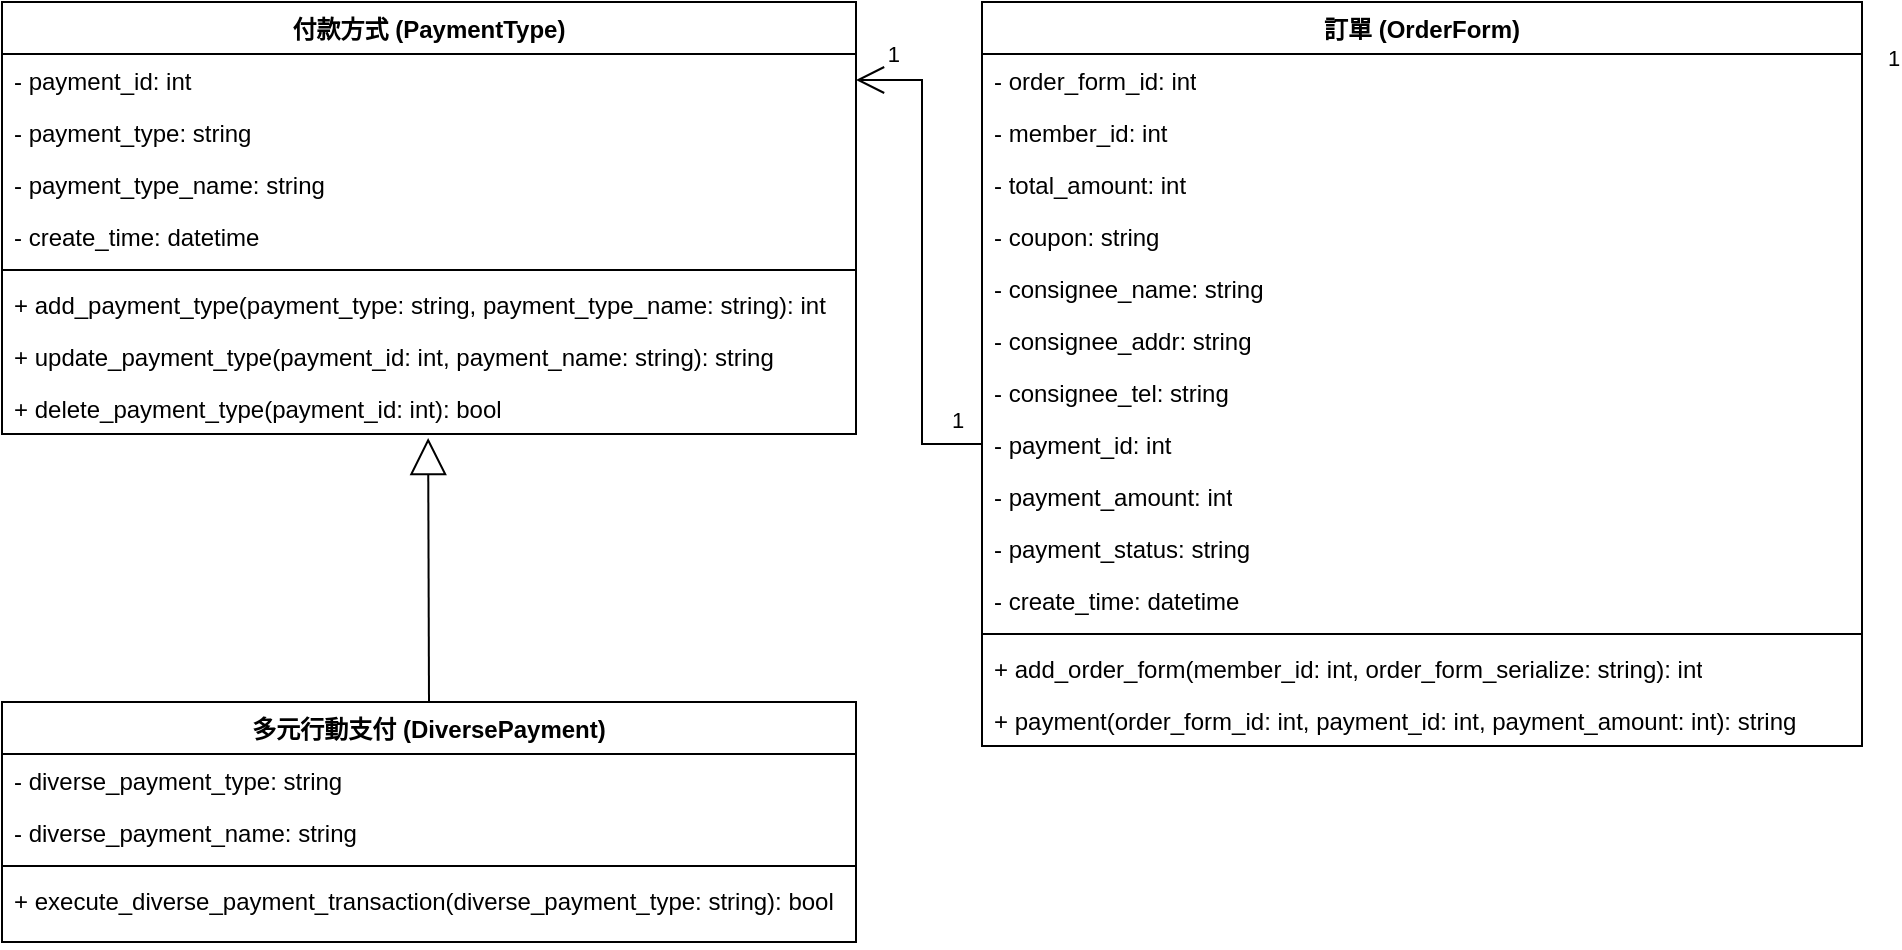 <mxfile version="25.0.1">
  <diagram name="第 1 页" id="4h3OGeKyxE6udTeamHIS">
    <mxGraphModel dx="1434" dy="738" grid="1" gridSize="10" guides="1" tooltips="1" connect="1" arrows="1" fold="1" page="1" pageScale="1" pageWidth="1169" pageHeight="1654" math="0" shadow="0">
      <root>
        <mxCell id="0" />
        <mxCell id="1" parent="0" />
        <mxCell id="J8aDIxRcuFClD2XPgYSg-1" value="訂單 (OrderForm)" style="swimlane;fontStyle=1;align=center;verticalAlign=top;childLayout=stackLayout;horizontal=1;startSize=26;horizontalStack=0;resizeParent=1;resizeParentMax=0;resizeLast=0;collapsible=1;marginBottom=0;whiteSpace=wrap;html=1;" vertex="1" parent="1">
          <mxGeometry x="1170" y="530" width="440" height="372" as="geometry">
            <mxRectangle x="200" y="140" width="160" height="40" as="alternateBounds" />
          </mxGeometry>
        </mxCell>
        <mxCell id="J8aDIxRcuFClD2XPgYSg-2" value="- order_form_id: int" style="text;strokeColor=none;fillColor=none;align=left;verticalAlign=top;spacingLeft=4;spacingRight=4;overflow=hidden;rotatable=0;points=[[0,0.5],[1,0.5]];portConstraint=eastwest;whiteSpace=wrap;html=1;" vertex="1" parent="J8aDIxRcuFClD2XPgYSg-1">
          <mxGeometry y="26" width="440" height="26" as="geometry" />
        </mxCell>
        <mxCell id="J8aDIxRcuFClD2XPgYSg-3" value="- member_id: int" style="text;strokeColor=none;fillColor=none;align=left;verticalAlign=top;spacingLeft=4;spacingRight=4;overflow=hidden;rotatable=0;points=[[0,0.5],[1,0.5]];portConstraint=eastwest;whiteSpace=wrap;html=1;" vertex="1" parent="J8aDIxRcuFClD2XPgYSg-1">
          <mxGeometry y="52" width="440" height="26" as="geometry" />
        </mxCell>
        <mxCell id="J8aDIxRcuFClD2XPgYSg-4" value="- total_amount: int" style="text;strokeColor=none;fillColor=none;align=left;verticalAlign=top;spacingLeft=4;spacingRight=4;overflow=hidden;rotatable=0;points=[[0,0.5],[1,0.5]];portConstraint=eastwest;whiteSpace=wrap;html=1;" vertex="1" parent="J8aDIxRcuFClD2XPgYSg-1">
          <mxGeometry y="78" width="440" height="26" as="geometry" />
        </mxCell>
        <mxCell id="J8aDIxRcuFClD2XPgYSg-5" value="- coupon: string" style="text;strokeColor=none;fillColor=none;align=left;verticalAlign=top;spacingLeft=4;spacingRight=4;overflow=hidden;rotatable=0;points=[[0,0.5],[1,0.5]];portConstraint=eastwest;whiteSpace=wrap;html=1;" vertex="1" parent="J8aDIxRcuFClD2XPgYSg-1">
          <mxGeometry y="104" width="440" height="26" as="geometry" />
        </mxCell>
        <mxCell id="J8aDIxRcuFClD2XPgYSg-6" value="- consignee_name: string" style="text;strokeColor=none;fillColor=none;align=left;verticalAlign=top;spacingLeft=4;spacingRight=4;overflow=hidden;rotatable=0;points=[[0,0.5],[1,0.5]];portConstraint=eastwest;whiteSpace=wrap;html=1;" vertex="1" parent="J8aDIxRcuFClD2XPgYSg-1">
          <mxGeometry y="130" width="440" height="26" as="geometry" />
        </mxCell>
        <mxCell id="J8aDIxRcuFClD2XPgYSg-7" value="- consignee_addr: string" style="text;strokeColor=none;fillColor=none;align=left;verticalAlign=top;spacingLeft=4;spacingRight=4;overflow=hidden;rotatable=0;points=[[0,0.5],[1,0.5]];portConstraint=eastwest;whiteSpace=wrap;html=1;" vertex="1" parent="J8aDIxRcuFClD2XPgYSg-1">
          <mxGeometry y="156" width="440" height="26" as="geometry" />
        </mxCell>
        <mxCell id="J8aDIxRcuFClD2XPgYSg-8" value="- consignee_tel: string" style="text;strokeColor=none;fillColor=none;align=left;verticalAlign=top;spacingLeft=4;spacingRight=4;overflow=hidden;rotatable=0;points=[[0,0.5],[1,0.5]];portConstraint=eastwest;whiteSpace=wrap;html=1;" vertex="1" parent="J8aDIxRcuFClD2XPgYSg-1">
          <mxGeometry y="182" width="440" height="26" as="geometry" />
        </mxCell>
        <mxCell id="J8aDIxRcuFClD2XPgYSg-9" value="- payment_id: int" style="text;strokeColor=none;fillColor=none;align=left;verticalAlign=top;spacingLeft=4;spacingRight=4;overflow=hidden;rotatable=0;points=[[0,0.5],[1,0.5]];portConstraint=eastwest;whiteSpace=wrap;html=1;" vertex="1" parent="J8aDIxRcuFClD2XPgYSg-1">
          <mxGeometry y="208" width="440" height="26" as="geometry" />
        </mxCell>
        <mxCell id="J8aDIxRcuFClD2XPgYSg-10" value="- payment_amount: int" style="text;strokeColor=none;fillColor=none;align=left;verticalAlign=top;spacingLeft=4;spacingRight=4;overflow=hidden;rotatable=0;points=[[0,0.5],[1,0.5]];portConstraint=eastwest;whiteSpace=wrap;html=1;" vertex="1" parent="J8aDIxRcuFClD2XPgYSg-1">
          <mxGeometry y="234" width="440" height="26" as="geometry" />
        </mxCell>
        <mxCell id="J8aDIxRcuFClD2XPgYSg-11" value="- payment_status: string" style="text;strokeColor=none;fillColor=none;align=left;verticalAlign=top;spacingLeft=4;spacingRight=4;overflow=hidden;rotatable=0;points=[[0,0.5],[1,0.5]];portConstraint=eastwest;whiteSpace=wrap;html=1;" vertex="1" parent="J8aDIxRcuFClD2XPgYSg-1">
          <mxGeometry y="260" width="440" height="26" as="geometry" />
        </mxCell>
        <mxCell id="J8aDIxRcuFClD2XPgYSg-12" value="- create_time: datetime" style="text;strokeColor=none;fillColor=none;align=left;verticalAlign=top;spacingLeft=4;spacingRight=4;overflow=hidden;rotatable=0;points=[[0,0.5],[1,0.5]];portConstraint=eastwest;whiteSpace=wrap;html=1;" vertex="1" parent="J8aDIxRcuFClD2XPgYSg-1">
          <mxGeometry y="286" width="440" height="26" as="geometry" />
        </mxCell>
        <mxCell id="J8aDIxRcuFClD2XPgYSg-13" value="" style="line;strokeWidth=1;fillColor=none;align=left;verticalAlign=middle;spacingTop=-1;spacingLeft=3;spacingRight=3;rotatable=0;labelPosition=right;points=[];portConstraint=eastwest;strokeColor=inherit;" vertex="1" parent="J8aDIxRcuFClD2XPgYSg-1">
          <mxGeometry y="312" width="440" height="8" as="geometry" />
        </mxCell>
        <mxCell id="J8aDIxRcuFClD2XPgYSg-14" value="+ add_order_form(member_id: int, order_form_serialize: string): int" style="text;strokeColor=none;fillColor=none;align=left;verticalAlign=top;spacingLeft=4;spacingRight=4;overflow=hidden;rotatable=0;points=[[0,0.5],[1,0.5]];portConstraint=eastwest;whiteSpace=wrap;html=1;" vertex="1" parent="J8aDIxRcuFClD2XPgYSg-1">
          <mxGeometry y="320" width="440" height="26" as="geometry" />
        </mxCell>
        <mxCell id="J8aDIxRcuFClD2XPgYSg-15" value="+ payment(order_form_id: int, payment_id: int, payment_amount: int): string" style="text;strokeColor=none;fillColor=none;align=left;verticalAlign=top;spacingLeft=4;spacingRight=4;overflow=hidden;rotatable=0;points=[[0,0.5],[1,0.5]];portConstraint=eastwest;whiteSpace=wrap;html=1;" vertex="1" parent="J8aDIxRcuFClD2XPgYSg-1">
          <mxGeometry y="346" width="440" height="26" as="geometry" />
        </mxCell>
        <mxCell id="J8aDIxRcuFClD2XPgYSg-16" value="1" style="edgeLabel;resizable=0;html=1;align=left;verticalAlign=bottom;" connectable="0" vertex="1" parent="1">
          <mxGeometry x="1621" y="566" as="geometry" />
        </mxCell>
        <mxCell id="J8aDIxRcuFClD2XPgYSg-17" value="付款方式 (PaymentType)" style="swimlane;fontStyle=1;align=center;verticalAlign=top;childLayout=stackLayout;horizontal=1;startSize=26;horizontalStack=0;resizeParent=1;resizeParentMax=0;resizeLast=0;collapsible=1;marginBottom=0;whiteSpace=wrap;html=1;" vertex="1" parent="1">
          <mxGeometry x="680" y="530" width="427" height="216" as="geometry">
            <mxRectangle x="200" y="140" width="160" height="40" as="alternateBounds" />
          </mxGeometry>
        </mxCell>
        <mxCell id="J8aDIxRcuFClD2XPgYSg-18" value="- payment_id: int" style="text;strokeColor=none;fillColor=none;align=left;verticalAlign=top;spacingLeft=4;spacingRight=4;overflow=hidden;rotatable=0;points=[[0,0.5],[1,0.5]];portConstraint=eastwest;whiteSpace=wrap;html=1;" vertex="1" parent="J8aDIxRcuFClD2XPgYSg-17">
          <mxGeometry y="26" width="427" height="26" as="geometry" />
        </mxCell>
        <mxCell id="J8aDIxRcuFClD2XPgYSg-19" value="- payment_type: string" style="text;strokeColor=none;fillColor=none;align=left;verticalAlign=top;spacingLeft=4;spacingRight=4;overflow=hidden;rotatable=0;points=[[0,0.5],[1,0.5]];portConstraint=eastwest;whiteSpace=wrap;html=1;" vertex="1" parent="J8aDIxRcuFClD2XPgYSg-17">
          <mxGeometry y="52" width="427" height="26" as="geometry" />
        </mxCell>
        <mxCell id="J8aDIxRcuFClD2XPgYSg-20" value="- payment_type_name: string" style="text;strokeColor=none;fillColor=none;align=left;verticalAlign=top;spacingLeft=4;spacingRight=4;overflow=hidden;rotatable=0;points=[[0,0.5],[1,0.5]];portConstraint=eastwest;whiteSpace=wrap;html=1;" vertex="1" parent="J8aDIxRcuFClD2XPgYSg-17">
          <mxGeometry y="78" width="427" height="26" as="geometry" />
        </mxCell>
        <mxCell id="J8aDIxRcuFClD2XPgYSg-21" value="- create_time: datetime" style="text;strokeColor=none;fillColor=none;align=left;verticalAlign=top;spacingLeft=4;spacingRight=4;overflow=hidden;rotatable=0;points=[[0,0.5],[1,0.5]];portConstraint=eastwest;whiteSpace=wrap;html=1;" vertex="1" parent="J8aDIxRcuFClD2XPgYSg-17">
          <mxGeometry y="104" width="427" height="26" as="geometry" />
        </mxCell>
        <mxCell id="J8aDIxRcuFClD2XPgYSg-22" value="" style="line;strokeWidth=1;fillColor=none;align=left;verticalAlign=middle;spacingTop=-1;spacingLeft=3;spacingRight=3;rotatable=0;labelPosition=right;points=[];portConstraint=eastwest;strokeColor=inherit;" vertex="1" parent="J8aDIxRcuFClD2XPgYSg-17">
          <mxGeometry y="130" width="427" height="8" as="geometry" />
        </mxCell>
        <mxCell id="J8aDIxRcuFClD2XPgYSg-23" value="+ add_payment_type(payment_type: string, payment_type_name: string): int" style="text;strokeColor=none;fillColor=none;align=left;verticalAlign=top;spacingLeft=4;spacingRight=4;overflow=hidden;rotatable=0;points=[[0,0.5],[1,0.5]];portConstraint=eastwest;whiteSpace=wrap;html=1;" vertex="1" parent="J8aDIxRcuFClD2XPgYSg-17">
          <mxGeometry y="138" width="427" height="26" as="geometry" />
        </mxCell>
        <mxCell id="J8aDIxRcuFClD2XPgYSg-24" value="+ update_payment_type(payment_id: int, payment_name: string): string" style="text;strokeColor=none;fillColor=none;align=left;verticalAlign=top;spacingLeft=4;spacingRight=4;overflow=hidden;rotatable=0;points=[[0,0.5],[1,0.5]];portConstraint=eastwest;whiteSpace=wrap;html=1;" vertex="1" parent="J8aDIxRcuFClD2XPgYSg-17">
          <mxGeometry y="164" width="427" height="26" as="geometry" />
        </mxCell>
        <mxCell id="J8aDIxRcuFClD2XPgYSg-25" value="+ delete_payment_type(payment_id: int): bool" style="text;strokeColor=none;fillColor=none;align=left;verticalAlign=top;spacingLeft=4;spacingRight=4;overflow=hidden;rotatable=0;points=[[0,0.5],[1,0.5]];portConstraint=eastwest;whiteSpace=wrap;html=1;" vertex="1" parent="J8aDIxRcuFClD2XPgYSg-17">
          <mxGeometry y="190" width="427" height="26" as="geometry" />
        </mxCell>
        <mxCell id="J8aDIxRcuFClD2XPgYSg-26" value="" style="endArrow=open;endFill=1;endSize=12;html=1;rounded=0;exitX=0;exitY=0.5;exitDx=0;exitDy=0;entryX=1;entryY=0.5;entryDx=0;entryDy=0;" edge="1" parent="1" source="J8aDIxRcuFClD2XPgYSg-9" target="J8aDIxRcuFClD2XPgYSg-18">
          <mxGeometry relative="1" as="geometry">
            <mxPoint x="1170" y="670" as="sourcePoint" />
            <mxPoint x="1095" y="650" as="targetPoint" />
            <Array as="points">
              <mxPoint x="1140" y="751" />
              <mxPoint x="1140" y="569" />
            </Array>
          </mxGeometry>
        </mxCell>
        <mxCell id="J8aDIxRcuFClD2XPgYSg-27" value="1" style="edgeLabel;resizable=0;html=1;align=left;verticalAlign=bottom;" connectable="0" vertex="1" parent="J8aDIxRcuFClD2XPgYSg-26">
          <mxGeometry x="-1" relative="1" as="geometry">
            <mxPoint x="-17" y="-4" as="offset" />
          </mxGeometry>
        </mxCell>
        <mxCell id="J8aDIxRcuFClD2XPgYSg-28" value="1" style="edgeLabel;resizable=0;html=1;align=right;verticalAlign=bottom;" connectable="0" vertex="1" parent="J8aDIxRcuFClD2XPgYSg-26">
          <mxGeometry x="1" relative="1" as="geometry">
            <mxPoint x="22" y="-5" as="offset" />
          </mxGeometry>
        </mxCell>
        <mxCell id="J8aDIxRcuFClD2XPgYSg-29" value="多元行動支付 (DiversePayment)" style="swimlane;fontStyle=1;align=center;verticalAlign=top;childLayout=stackLayout;horizontal=1;startSize=26;horizontalStack=0;resizeParent=1;resizeParentMax=0;resizeLast=0;collapsible=1;marginBottom=0;whiteSpace=wrap;html=1;" vertex="1" parent="1">
          <mxGeometry x="680" y="880" width="427" height="120" as="geometry">
            <mxRectangle x="200" y="140" width="160" height="40" as="alternateBounds" />
          </mxGeometry>
        </mxCell>
        <mxCell id="J8aDIxRcuFClD2XPgYSg-34" value="- diverse_payment_type: string" style="text;strokeColor=none;fillColor=none;align=left;verticalAlign=top;spacingLeft=4;spacingRight=4;overflow=hidden;rotatable=0;points=[[0,0.5],[1,0.5]];portConstraint=eastwest;whiteSpace=wrap;html=1;" vertex="1" parent="J8aDIxRcuFClD2XPgYSg-29">
          <mxGeometry y="26" width="427" height="26" as="geometry" />
        </mxCell>
        <mxCell id="J8aDIxRcuFClD2XPgYSg-30" value="- diverse_payment_name: string" style="text;strokeColor=none;fillColor=none;align=left;verticalAlign=top;spacingLeft=4;spacingRight=4;overflow=hidden;rotatable=0;points=[[0,0.5],[1,0.5]];portConstraint=eastwest;whiteSpace=wrap;html=1;" vertex="1" parent="J8aDIxRcuFClD2XPgYSg-29">
          <mxGeometry y="52" width="427" height="26" as="geometry" />
        </mxCell>
        <mxCell id="J8aDIxRcuFClD2XPgYSg-31" value="" style="line;strokeWidth=1;fillColor=none;align=left;verticalAlign=middle;spacingTop=-1;spacingLeft=3;spacingRight=3;rotatable=0;labelPosition=right;points=[];portConstraint=eastwest;strokeColor=inherit;" vertex="1" parent="J8aDIxRcuFClD2XPgYSg-29">
          <mxGeometry y="78" width="427" height="8" as="geometry" />
        </mxCell>
        <mxCell id="J8aDIxRcuFClD2XPgYSg-32" value="+ execute_diverse_payment_transaction(diverse_payment_type: string): bool" style="text;strokeColor=none;fillColor=none;align=left;verticalAlign=top;spacingLeft=4;spacingRight=4;overflow=hidden;rotatable=0;points=[[0,0.5],[1,0.5]];portConstraint=eastwest;whiteSpace=wrap;html=1;" vertex="1" parent="J8aDIxRcuFClD2XPgYSg-29">
          <mxGeometry y="86" width="427" height="34" as="geometry" />
        </mxCell>
        <mxCell id="J8aDIxRcuFClD2XPgYSg-33" value="" style="endArrow=block;endSize=16;endFill=0;html=1;rounded=0;exitX=0.5;exitY=0;exitDx=0;exitDy=0;entryX=0.499;entryY=1.077;entryDx=0;entryDy=0;entryPerimeter=0;" edge="1" parent="1" source="J8aDIxRcuFClD2XPgYSg-29" target="J8aDIxRcuFClD2XPgYSg-25">
          <mxGeometry width="160" relative="1" as="geometry">
            <mxPoint x="500" y="630" as="sourcePoint" />
            <mxPoint x="880" y="770" as="targetPoint" />
          </mxGeometry>
        </mxCell>
      </root>
    </mxGraphModel>
  </diagram>
</mxfile>
